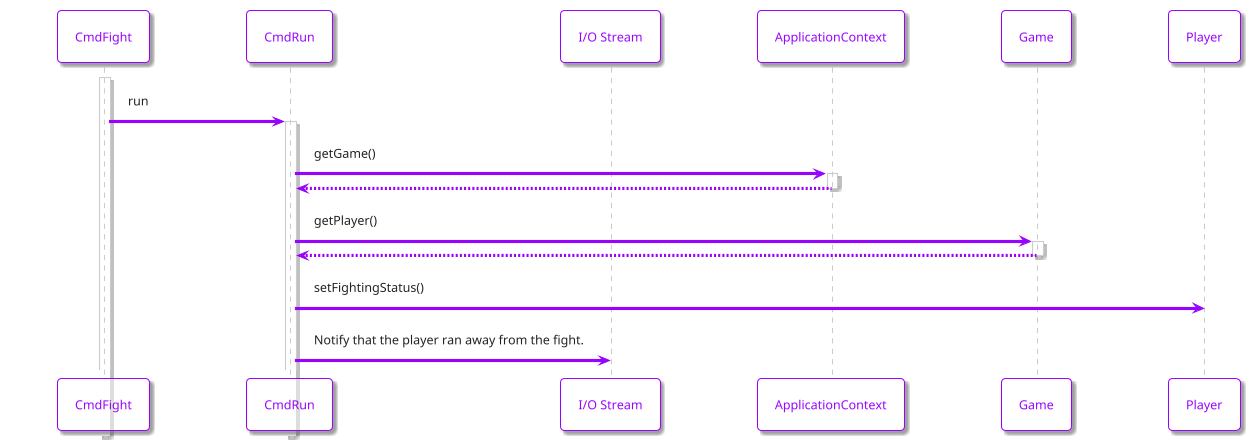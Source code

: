 @startuml
!theme materia-outline

skinparam ArrowColor #9803fc
skinparam BackgroundColor #FFFFFF
skinparam ArrowColor #9803fc
skinparam ActorBorderColor #9803fc
skinparam ActorFontColor #9803fc
skinparam ActorBackgroundColor #9803fc
skinparam ParticipantFontColor #9803fc
skinparam ParticipantBorderColor #9803fc
skinparam ParticipantBackgroundColor #FFFFFF
skinparam {
 SequenceGroupBorderColor #9803fc
}


participant CmdFight
participant CmdRun
participant "I/O Stream"
participant ApplicationContext
participant Game
participant Player

CmdFight++
CmdFight -> CmdRun++: run

CmdRun -> ApplicationContext++: getGame()
ApplicationContext --> CmdRun
ApplicationContext--

CmdRun -> Game++: getPlayer()
Game --> CmdRun
Game--

CmdRun -> Player: setFightingStatus()

CmdRun -> "I/O Stream": Notify that the player ran away from the fight.


@enduml